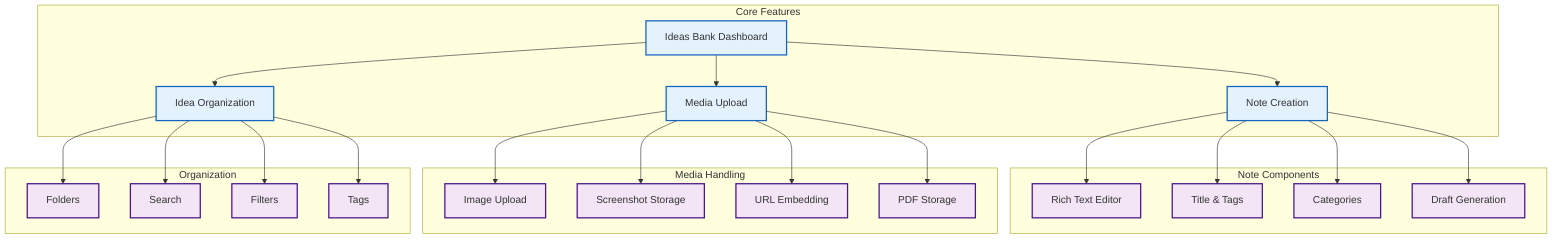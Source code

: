 graph TD
    subgraph Core Features
        A[Ideas Bank Dashboard]
        B[Note Creation]
        C[Media Upload]
        D[Idea Organization]
    end

    subgraph Note Components
        B1[Rich Text Editor]
        B2[Title & Tags]
        B3[Categories]
        B4[Draft Generation]
    end

    subgraph Media Handling
        C1[Image Upload]
        C2[Screenshot Storage]
        C3[URL Embedding]
        C4[PDF Storage]
    end

    subgraph Organization
        D1[Folders]
        D2[Search]
        D3[Filters]
        D4[Tags]
    end

    A --> B & C & D
    B --> B1 & B2 & B3 & B4
    C --> C1 & C2 & C3 & C4
    D --> D1 & D2 & D3 & D4

    classDef phase1 fill:#e3f2fd,stroke:#1565c0,stroke-width:2px
    classDef phase2 fill:#f3e5f5,stroke:#4a148c,stroke-width:2px

    class A,B,C,D phase1
    class B1,B2,B3,B4,C1,C2,C3,C4,D1,D2,D3,D4 phase2